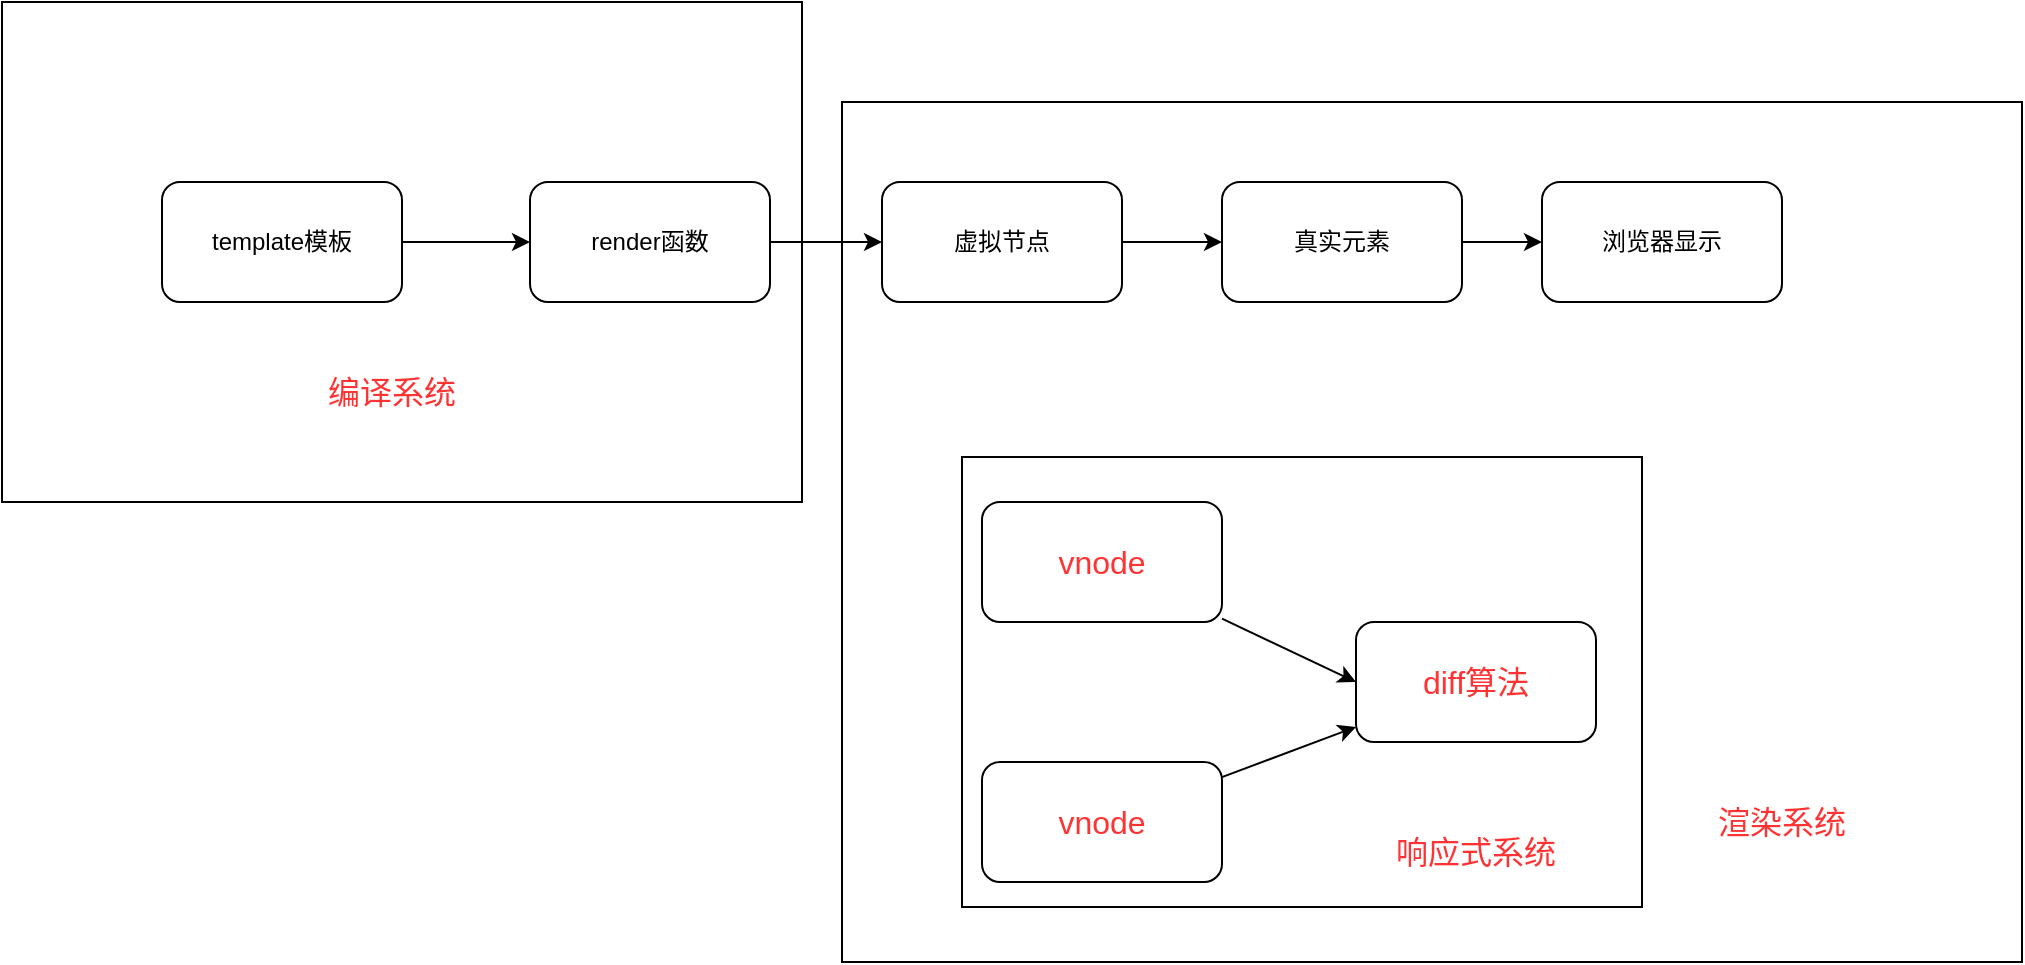 <mxfile>
    <diagram id="0zZ5auCrCXBfw8cMWEYw" name="Page-1">
        <mxGraphModel dx="1858" dy="928" grid="1" gridSize="10" guides="1" tooltips="1" connect="1" arrows="1" fold="1" page="1" pageScale="1" pageWidth="827" pageHeight="1169" math="0" shadow="0">
            <root>
                <mxCell id="0"/>
                <mxCell id="1" parent="0"/>
                <mxCell id="12" value="" style="rounded=0;whiteSpace=wrap;html=1;" vertex="1" parent="1">
                    <mxGeometry x="450" y="240" width="590" height="430" as="geometry"/>
                </mxCell>
                <mxCell id="22" value="" style="rounded=0;whiteSpace=wrap;html=1;fontSize=16;fontColor=#FF3333;" vertex="1" parent="1">
                    <mxGeometry x="510" y="417.5" width="340" height="225" as="geometry"/>
                </mxCell>
                <mxCell id="15" value="" style="rounded=0;whiteSpace=wrap;html=1;fontSize=16;fontColor=#FF3333;" vertex="1" parent="1">
                    <mxGeometry x="30" y="190" width="400" height="250" as="geometry"/>
                </mxCell>
                <mxCell id="4" style="edgeStyle=none;html=1;" parent="1" source="2" target="3" edge="1">
                    <mxGeometry relative="1" as="geometry"/>
                </mxCell>
                <mxCell id="2" value="template模板" style="rounded=1;whiteSpace=wrap;html=1;" parent="1" vertex="1">
                    <mxGeometry x="110" y="280" width="120" height="60" as="geometry"/>
                </mxCell>
                <mxCell id="6" style="edgeStyle=none;html=1;" parent="1" source="3" target="5" edge="1">
                    <mxGeometry relative="1" as="geometry"/>
                </mxCell>
                <mxCell id="3" value="render函数" style="rounded=1;whiteSpace=wrap;html=1;" parent="1" vertex="1">
                    <mxGeometry x="294" y="280" width="120" height="60" as="geometry"/>
                </mxCell>
                <mxCell id="11" style="edgeStyle=none;html=1;" edge="1" parent="1" source="5" target="7">
                    <mxGeometry relative="1" as="geometry"/>
                </mxCell>
                <mxCell id="5" value="虚拟节点" style="rounded=1;whiteSpace=wrap;html=1;" parent="1" vertex="1">
                    <mxGeometry x="470" y="280" width="120" height="60" as="geometry"/>
                </mxCell>
                <mxCell id="10" style="edgeStyle=none;html=1;" parent="1" source="7" target="9" edge="1">
                    <mxGeometry relative="1" as="geometry"/>
                </mxCell>
                <mxCell id="7" value="真实元素" style="rounded=1;whiteSpace=wrap;html=1;" parent="1" vertex="1">
                    <mxGeometry x="640" y="280" width="120" height="60" as="geometry"/>
                </mxCell>
                <mxCell id="9" value="浏览器显示" style="rounded=1;whiteSpace=wrap;html=1;" parent="1" vertex="1">
                    <mxGeometry x="800" y="280" width="120" height="60" as="geometry"/>
                </mxCell>
                <mxCell id="13" value="&lt;font style=&quot;font-size: 16px&quot;&gt;渲染系统&lt;/font&gt;" style="text;html=1;strokeColor=none;fillColor=none;align=center;verticalAlign=middle;whiteSpace=wrap;rounded=0;fontColor=#FF3333;" vertex="1" parent="1">
                    <mxGeometry x="870" y="585" width="100" height="30" as="geometry"/>
                </mxCell>
                <mxCell id="16" value="编译系统" style="text;html=1;strokeColor=none;fillColor=none;align=center;verticalAlign=middle;whiteSpace=wrap;rounded=0;fontSize=16;fontColor=#FF3333;" vertex="1" parent="1">
                    <mxGeometry x="140" y="370" width="170" height="30" as="geometry"/>
                </mxCell>
                <mxCell id="20" style="edgeStyle=none;html=1;entryX=0;entryY=0.5;entryDx=0;entryDy=0;fontSize=16;fontColor=#FF3333;" edge="1" parent="1" source="17" target="19">
                    <mxGeometry relative="1" as="geometry"/>
                </mxCell>
                <mxCell id="17" value="vnode" style="rounded=1;whiteSpace=wrap;html=1;fontSize=16;fontColor=#FF3333;" vertex="1" parent="1">
                    <mxGeometry x="520" y="440" width="120" height="60" as="geometry"/>
                </mxCell>
                <mxCell id="21" style="edgeStyle=none;html=1;fontSize=16;fontColor=#FF3333;" edge="1" parent="1" source="18" target="19">
                    <mxGeometry relative="1" as="geometry"/>
                </mxCell>
                <mxCell id="18" value="vnode" style="rounded=1;whiteSpace=wrap;html=1;fontSize=16;fontColor=#FF3333;" vertex="1" parent="1">
                    <mxGeometry x="520" y="570" width="120" height="60" as="geometry"/>
                </mxCell>
                <mxCell id="19" value="diff算法" style="rounded=1;whiteSpace=wrap;html=1;fontSize=16;fontColor=#FF3333;" vertex="1" parent="1">
                    <mxGeometry x="707" y="500" width="120" height="60" as="geometry"/>
                </mxCell>
                <mxCell id="24" value="&lt;font style=&quot;font-size: 16px&quot;&gt;响应式系统&lt;/font&gt;" style="text;html=1;strokeColor=none;fillColor=none;align=center;verticalAlign=middle;whiteSpace=wrap;rounded=0;fontColor=#FF3333;" vertex="1" parent="1">
                    <mxGeometry x="717" y="600" width="100" height="30" as="geometry"/>
                </mxCell>
            </root>
        </mxGraphModel>
    </diagram>
</mxfile>